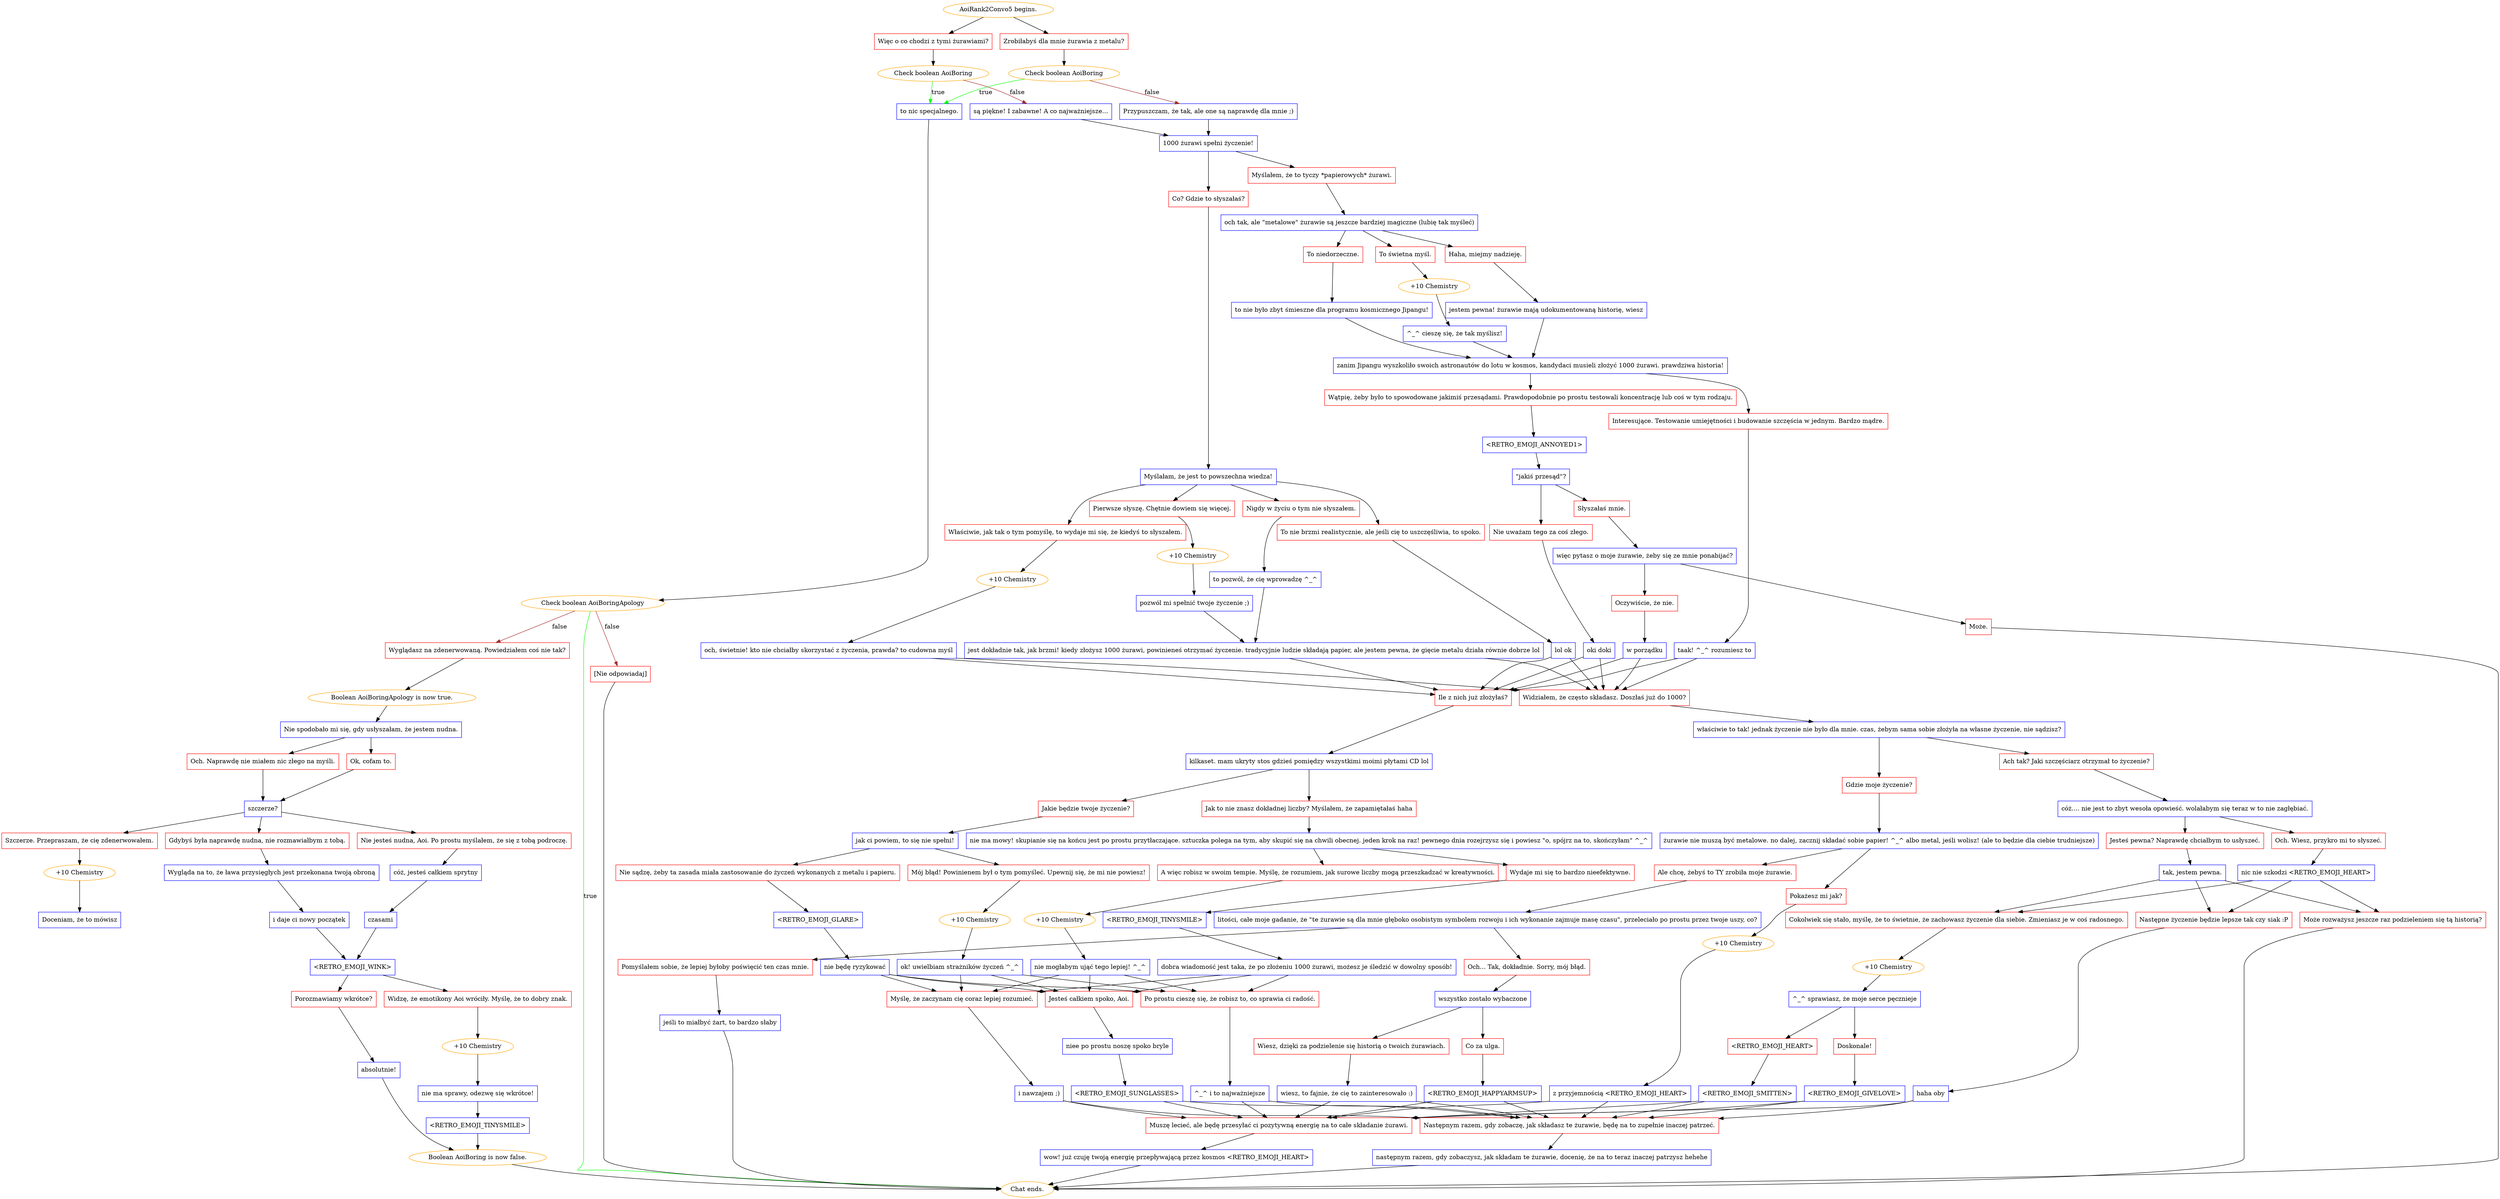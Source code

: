 digraph {
	"AoiRank2Convo5 begins." [color=orange];
		"AoiRank2Convo5 begins." -> j3231919188;
		"AoiRank2Convo5 begins." -> j2338634381;
	j3231919188 [label="Więc o co chodzi z tymi żurawiami?",shape=box,color=red];
		j3231919188 -> j1443129487;
	j2338634381 [label="Zrobiłabyś dla mnie żurawia z metalu?",shape=box,color=red];
		j2338634381 -> j1194707698;
	j1443129487 [label="Check boolean AoiBoring",color=orange];
		j1443129487 -> j2165012341 [label=true,color=green];
		j1443129487 -> j2786631488 [label=false,color=brown];
	j1194707698 [label="Check boolean AoiBoring",color=orange];
		j1194707698 -> j2165012341 [label=true,color=green];
		j1194707698 -> j1376882649 [label=false,color=brown];
	j2165012341 [label="to nic specjalnego.",shape=box,color=blue];
		j2165012341 -> j4116366548;
	j2786631488 [label="są piękne! I zabawne! A co najważniejsze...",shape=box,color=blue];
		j2786631488 -> j2759528721;
	j1376882649 [label="Przypuszczam, że tak, ale one są naprawdę dla mnie ;)",shape=box,color=blue];
		j1376882649 -> j2759528721;
	j4116366548 [label="Check boolean AoiBoringApology",color=orange];
		j4116366548 -> "Chat ends." [label=true,color=green];
		j4116366548 -> j3951607650 [label=false,color=brown];
		j4116366548 -> j322907901 [label=false,color=brown];
	j2759528721 [label="1000 żurawi spełni życzenie!",shape=box,color=blue];
		j2759528721 -> j3627513782;
		j2759528721 -> j3871424536;
	"Chat ends." [color=orange];
	j3951607650 [label="Wyglądasz na zdenerwowaną. Powiedziałem coś nie tak?",shape=box,color=red];
		j3951607650 -> j161198938;
	j322907901 [label="[Nie odpowiadaj]",shape=box,color=red];
		j322907901 -> "Chat ends.";
	j3627513782 [label="Myślałem, że to tyczy *papierowych* żurawi.",shape=box,color=red];
		j3627513782 -> j3876978672;
	j3871424536 [label="Co? Gdzie to słyszałaś?",shape=box,color=red];
		j3871424536 -> j501119985;
	j161198938 [label="Boolean AoiBoringApology is now true.",color=orange];
		j161198938 -> j991314484;
	j3876978672 [label="och tak, ale \"metalowe\" żurawie są jeszcze bardziej magiczne (lubię tak myśleć)",shape=box,color=blue];
		j3876978672 -> j789116270;
		j3876978672 -> j377118870;
		j3876978672 -> j2786919239;
	j501119985 [label="Myślałam, że jest to powszechna wiedza!",shape=box,color=blue];
		j501119985 -> j783268273;
		j501119985 -> j3414360505;
		j501119985 -> j2258539368;
		j501119985 -> j905442092;
	j991314484 [label="Nie spodobało mi się, gdy usłyszałam, że jestem nudna.",shape=box,color=blue];
		j991314484 -> j4131876114;
		j991314484 -> j462993456;
	j789116270 [label="Haha, miejmy nadzieję.",shape=box,color=red];
		j789116270 -> j60158927;
	j377118870 [label="To świetna myśl.",shape=box,color=red];
		j377118870 -> j1729977572;
	j2786919239 [label="To niedorzeczne.",shape=box,color=red];
		j2786919239 -> j914924892;
	j783268273 [label="Nigdy w życiu o tym nie słyszałem.",shape=box,color=red];
		j783268273 -> j824574625;
	j3414360505 [label="Pierwsze słyszę. Chętnie dowiem się więcej.",shape=box,color=red];
		j3414360505 -> j3914866486;
	j2258539368 [label="Właściwie, jak tak o tym pomyślę, to wydaje mi się, że kiedyś to słyszałem.",shape=box,color=red];
		j2258539368 -> j1513862095;
	j905442092 [label="To nie brzmi realistycznie, ale jeśli cię to uszczęśliwia, to spoko.",shape=box,color=red];
		j905442092 -> j1941652748;
	j4131876114 [label="Och. Naprawdę nie miałem nic złego na myśli.",shape=box,color=red];
		j4131876114 -> j1844422692;
	j462993456 [label="Ok, cofam to.",shape=box,color=red];
		j462993456 -> j1844422692;
	j60158927 [label="jestem pewna! żurawie mają udokumentowaną historię, wiesz",shape=box,color=blue];
		j60158927 -> j155630211;
	j1729977572 [label="+10 Chemistry",color=orange];
		j1729977572 -> j4004918145;
	j914924892 [label="to nie było zbyt śmieszne dla programu kosmicznego Jipangu!",shape=box,color=blue];
		j914924892 -> j155630211;
	j824574625 [label="to pozwól, że cię wprowadzę ^_^",shape=box,color=blue];
		j824574625 -> j1233909535;
	j3914866486 [label="+10 Chemistry",color=orange];
		j3914866486 -> j1586362120;
	j1513862095 [label="+10 Chemistry",color=orange];
		j1513862095 -> j3887381180;
	j1941652748 [label="lol ok",shape=box,color=blue];
		j1941652748 -> j1524570280;
		j1941652748 -> j718132517;
	j1844422692 [label="szczerze?",shape=box,color=blue];
		j1844422692 -> j1554049118;
		j1844422692 -> j2415993669;
		j1844422692 -> j4138911767;
	j155630211 [label="zanim Jipangu wyszkoliło swoich astronautów do lotu w kosmos, kandydaci musieli złożyć 1000 żurawi. prawdziwa historia!",shape=box,color=blue];
		j155630211 -> j1284826726;
		j155630211 -> j1194015729;
	j4004918145 [label="^_^ cieszę się, że tak myślisz!",shape=box,color=blue];
		j4004918145 -> j155630211;
	j1233909535 [label="jest dokładnie tak, jak brzmi! kiedy złożysz 1000 żurawi, powinieneś otrzymać życzenie. tradycyjnie ludzie składają papier, ale jestem pewna, że gięcie metalu działa równie dobrze lol",shape=box,color=blue];
		j1233909535 -> j1524570280;
		j1233909535 -> j718132517;
	j1586362120 [label="pozwól mi spełnić twoje życzenie ;)",shape=box,color=blue];
		j1586362120 -> j1233909535;
	j3887381180 [label="och, świetnie! kto nie chciałby skorzystać z życzenia, prawda? to cudowna myśl",shape=box,color=blue];
		j3887381180 -> j1524570280;
		j3887381180 -> j718132517;
	j1524570280 [label="Ile z nich już złożyłaś?",shape=box,color=red];
		j1524570280 -> j186319548;
	j718132517 [label="Widziałem, że często składasz. Doszłaś już do 1000?",shape=box,color=red];
		j718132517 -> j1404779090;
	j1554049118 [label="Szczerze. Przepraszam, że cię zdenerwowałem.",shape=box,color=red];
		j1554049118 -> j2522776840;
	j2415993669 [label="Nie jesteś nudna, Aoi. Po prostu myślałem, że się z tobą podroczę.",shape=box,color=red];
		j2415993669 -> j3849247251;
	j4138911767 [label="Gdybyś była naprawdę nudna, nie rozmawiałbym z tobą.",shape=box,color=red];
		j4138911767 -> j4217417952;
	j1284826726 [label="Wątpię, żeby było to spowodowane jakimiś przesądami. Prawdopodobnie po prostu testowali koncentrację lub coś w tym rodzaju.",shape=box,color=red];
		j1284826726 -> j3581852566;
	j1194015729 [label="Interesujące. Testowanie umiejętności i budowanie szczęścia w jednym. Bardzo mądre.",shape=box,color=red];
		j1194015729 -> j2123740176;
	j186319548 [label="kilkaset. mam ukryty stos gdzieś pomiędzy wszystkimi moimi płytami CD lol",shape=box,color=blue];
		j186319548 -> j2446203169;
		j186319548 -> j3319717592;
	j1404779090 [label="właściwie to tak! jednak życzenie nie było dla mnie. czas, żebym sama sobie złożyła na własne życzenie, nie sądzisz?",shape=box,color=blue];
		j1404779090 -> j2344538781;
		j1404779090 -> j3490032115;
	j2522776840 [label="+10 Chemistry",color=orange];
		j2522776840 -> j212350345;
	j3849247251 [label="cóż, jesteś całkiem sprytny",shape=box,color=blue];
		j3849247251 -> j3938249480;
	j4217417952 [label="Wygląda na to, że ława przysięgłych jest przekonana twoją obroną",shape=box,color=blue];
		j4217417952 -> j4004714229;
	j3581852566 [label="<RETRO_EMOJI_ANNOYED1>",shape=box,color=blue];
		j3581852566 -> j3133568125;
	j2123740176 [label="taak! ^_^ rozumiesz to",shape=box,color=blue];
		j2123740176 -> j1524570280;
		j2123740176 -> j718132517;
	j2446203169 [label="Jak to nie znasz dokładnej liczby? Myślałem, że zapamiętałaś haha",shape=box,color=red];
		j2446203169 -> j4095396999;
	j3319717592 [label="Jakie będzie twoje życzenie?",shape=box,color=red];
		j3319717592 -> j4222913555;
	j2344538781 [label="Ach tak? Jaki szczęściarz otrzymał to życzenie?",shape=box,color=red];
		j2344538781 -> j2657132958;
	j3490032115 [label="Gdzie moje życzenie?",shape=box,color=red];
		j3490032115 -> j1958536481;
	j212350345 [label="Doceniam, że to mówisz",shape=box,color=blue];
	j3938249480 [label="czasami",shape=box,color=blue];
		j3938249480 -> j1823067147;
	j4004714229 [label="i daje ci nowy początek",shape=box,color=blue];
		j4004714229 -> j1823067147;
	j3133568125 [label="\"jakiś przesąd\"?",shape=box,color=blue];
		j3133568125 -> j3335408009;
		j3133568125 -> j4056694021;
	j4095396999 [label="nie ma mowy! skupianie się na końcu jest po prostu przytłaczające. sztuczka polega na tym, aby skupić się na chwili obecnej. jeden krok na raz! pewnego dnia rozejrzysz się i powiesz \"o, spójrz na to, skończyłam\" ^_^",shape=box,color=blue];
		j4095396999 -> j939207768;
		j4095396999 -> j618088345;
	j4222913555 [label="jak ci powiem, to się nie spełni!",shape=box,color=blue];
		j4222913555 -> j2754587417;
		j4222913555 -> j1978563900;
	j2657132958 [label="cóż.... nie jest to zbyt wesoła opowieść. wolałabym się teraz w to nie zagłębiać.",shape=box,color=blue];
		j2657132958 -> j2034788522;
		j2657132958 -> j2331623480;
	j1958536481 [label="żurawie nie muszą być metalowe. no dalej, zacznij składać sobie papier! ^_^ albo metal, jeśli wolisz! (ale to będzie dla ciebie trudniejsze)",shape=box,color=blue];
		j1958536481 -> j2127467361;
		j1958536481 -> j3128397546;
	j1823067147 [label="<RETRO_EMOJI_WINK>",shape=box,color=blue];
		j1823067147 -> j171229042;
		j1823067147 -> j2706828525;
	j3335408009 [label="Słyszałaś mnie.",shape=box,color=red];
		j3335408009 -> j4142523486;
	j4056694021 [label="Nie uważam tego za coś złego.",shape=box,color=red];
		j4056694021 -> j1932206251;
	j939207768 [label="A więc robisz w swoim tempie. Myślę, że rozumiem, jak surowe liczby mogą przeszkadzać w kreatywności.",shape=box,color=red];
		j939207768 -> j1231001182;
	j618088345 [label="Wydaje mi się to bardzo nieefektywne.",shape=box,color=red];
		j618088345 -> j2444981421;
	j2754587417 [label="Mój błąd! Powinienem był o tym pomyśleć. Upewnij się, że mi nie powiesz!",shape=box,color=red];
		j2754587417 -> j1223878780;
	j1978563900 [label="Nie sądzę, żeby ta zasada miała zastosowanie do życzeń wykonanych z metalu i papieru.",shape=box,color=red];
		j1978563900 -> j596586585;
	j2034788522 [label="Och. Wiesz, przykro mi to słyszeć.",shape=box,color=red];
		j2034788522 -> j2588106655;
	j2331623480 [label="Jesteś pewna? Naprawdę chciałbym to usłyszeć.",shape=box,color=red];
		j2331623480 -> j3232940386;
	j2127467361 [label="Pokażesz mi jak?",shape=box,color=red];
		j2127467361 -> j3845515245;
	j3128397546 [label="Ale chcę, żebyś to TY zrobiła moje żurawie.",shape=box,color=red];
		j3128397546 -> j2396571466;
	j171229042 [label="Porozmawiamy wkrótce?",shape=box,color=red];
		j171229042 -> j571972459;
	j2706828525 [label="Widzę, że emotikony Aoi wróciły. Myślę, że to dobry znak.",shape=box,color=red];
		j2706828525 -> j3337809409;
	j4142523486 [label="więc pytasz o moje żurawie, żeby się ze mnie ponabijać?",shape=box,color=blue];
		j4142523486 -> j2172113110;
		j4142523486 -> j2021378168;
	j1932206251 [label="oki doki",shape=box,color=blue];
		j1932206251 -> j1524570280;
		j1932206251 -> j718132517;
	j1231001182 [label="+10 Chemistry",color=orange];
		j1231001182 -> j3260114416;
	j2444981421 [label="<RETRO_EMOJI_TINYSMILE>",shape=box,color=blue];
		j2444981421 -> j2567084294;
	j1223878780 [label="+10 Chemistry",color=orange];
		j1223878780 -> j1395690425;
	j596586585 [label="<RETRO_EMOJI_GLARE>",shape=box,color=blue];
		j596586585 -> j444749209;
	j2588106655 [label="nic nie szkodzi <RETRO_EMOJI_HEART>",shape=box,color=blue];
		j2588106655 -> j1669396904;
		j2588106655 -> j2233305570;
		j2588106655 -> j3877915366;
	j3232940386 [label="tak, jestem pewna.",shape=box,color=blue];
		j3232940386 -> j1669396904;
		j3232940386 -> j2233305570;
		j3232940386 -> j3877915366;
	j3845515245 [label="+10 Chemistry",color=orange];
		j3845515245 -> j3086457420;
	j2396571466 [label="litości, całe moje gadanie, że \"te żurawie są dla mnie głęboko osobistym symbolem rozwoju i ich wykonanie zajmuje masę czasu\", przeleciało po prostu przez twoje uszy, co?",shape=box,color=blue];
		j2396571466 -> j3632916272;
		j2396571466 -> j2018028785;
	j571972459 [label="absolutnie!",shape=box,color=blue];
		j571972459 -> j1984221796;
	j3337809409 [label="+10 Chemistry",color=orange];
		j3337809409 -> j1270271811;
	j2172113110 [label="Może.",shape=box,color=red];
		j2172113110 -> "Chat ends.";
	j2021378168 [label="Oczywiście, że nie.",shape=box,color=red];
		j2021378168 -> j2393038417;
	j3260114416 [label="nie mogłabym ująć tego lepiej! ^_^",shape=box,color=blue];
		j3260114416 -> j2499080937;
		j3260114416 -> j1305447103;
		j3260114416 -> j19636567;
	j2567084294 [label="dobra wiadomość jest taka, że po złożeniu 1000 żurawi, możesz je śledzić w dowolny sposób!",shape=box,color=blue];
		j2567084294 -> j2499080937;
		j2567084294 -> j1305447103;
		j2567084294 -> j19636567;
	j1395690425 [label="ok! uwielbiam strażników życzeń ^_^",shape=box,color=blue];
		j1395690425 -> j2499080937;
		j1395690425 -> j1305447103;
		j1395690425 -> j19636567;
	j444749209 [label="nie będę ryzykować",shape=box,color=blue];
		j444749209 -> j2499080937;
		j444749209 -> j1305447103;
		j444749209 -> j19636567;
	j1669396904 [label="Następne życzenie będzie lepsze tak czy siak :P",shape=box,color=red];
		j1669396904 -> j2411270597;
	j2233305570 [label="Cokolwiek się stało, myślę, że to świetnie, że zachowasz życzenie dla siebie. Zmieniasz je w coś radosnego.",shape=box,color=red];
		j2233305570 -> j4173246640;
	j3877915366 [label="Może rozważysz jeszcze raz podzieleniem się tą historią?",shape=box,color=red];
		j3877915366 -> "Chat ends.";
	j3086457420 [label="z przyjemnością <RETRO_EMOJI_HEART>",shape=box,color=blue];
		j3086457420 -> j4276857803;
		j3086457420 -> j1303942418;
	j3632916272 [label="Pomyślałem sobie, że lepiej byłoby poświęcić ten czas mnie.",shape=box,color=red];
		j3632916272 -> j1318910;
	j2018028785 [label="Och... Tak, dokładnie. Sorry, mój błąd.",shape=box,color=red];
		j2018028785 -> j2888871427;
	j1984221796 [label="Boolean AoiBoring is now false.",color=orange];
		j1984221796 -> "Chat ends.";
	j1270271811 [label="nie ma sprawy, odezwę się wkrótce!",shape=box,color=blue];
		j1270271811 -> j3248434141;
	j2393038417 [label="w porządku",shape=box,color=blue];
		j2393038417 -> j1524570280;
		j2393038417 -> j718132517;
	j2499080937 [label="Myślę, że zaczynam cię coraz lepiej rozumieć.",shape=box,color=red];
		j2499080937 -> j1968588937;
	j1305447103 [label="Jesteś całkiem spoko, Aoi.",shape=box,color=red];
		j1305447103 -> j2146965482;
	j19636567 [label="Po prostu cieszę się, że robisz to, co sprawia ci radość.",shape=box,color=red];
		j19636567 -> j3561951415;
	j2411270597 [label="haha oby",shape=box,color=blue];
		j2411270597 -> j4276857803;
		j2411270597 -> j1303942418;
	j4173246640 [label="+10 Chemistry",color=orange];
		j4173246640 -> j3857242763;
	j4276857803 [label="Następnym razem, gdy zobaczę, jak składasz te żurawie, będę na to zupełnie inaczej patrzeć.",shape=box,color=red];
		j4276857803 -> j326007548;
	j1303942418 [label="Muszę lecieć, ale będę przesyłać ci pozytywną energię na to całe składanie żurawi.",shape=box,color=red];
		j1303942418 -> j3599232417;
	j1318910 [label="jeśli to miałbyć żart, to bardzo słaby",shape=box,color=blue];
		j1318910 -> "Chat ends.";
	j2888871427 [label="wszystko zostało wybaczone",shape=box,color=blue];
		j2888871427 -> j3317097692;
		j2888871427 -> j1116598741;
	j3248434141 [label="<RETRO_EMOJI_TINYSMILE>",shape=box,color=blue];
		j3248434141 -> j1984221796;
	j1968588937 [label="i nawzajem ;)",shape=box,color=blue];
		j1968588937 -> j4276857803;
		j1968588937 -> j1303942418;
	j2146965482 [label="niee po prostu noszę spoko bryle",shape=box,color=blue];
		j2146965482 -> j2455681144;
	j3561951415 [label="^_^ i to najważniejsze",shape=box,color=blue];
		j3561951415 -> j4276857803;
		j3561951415 -> j1303942418;
	j3857242763 [label="^_^ sprawiasz, że moje serce pęcznieje",shape=box,color=blue];
		j3857242763 -> j3253488286;
		j3857242763 -> j2656202917;
	j326007548 [label="następnym razem, gdy zobaczysz, jak składam te żurawie, docenię, że na to teraz inaczej patrzysz hehehe",shape=box,color=blue];
		j326007548 -> "Chat ends.";
	j3599232417 [label="wow! już czuję twoją energię przepływającą przez kosmos <RETRO_EMOJI_HEART>",shape=box,color=blue];
		j3599232417 -> "Chat ends.";
	j3317097692 [label="Wiesz, dzięki za podzielenie się historią o twoich żurawiach.",shape=box,color=red];
		j3317097692 -> j1596996301;
	j1116598741 [label="Co za ulga.",shape=box,color=red];
		j1116598741 -> j2446588326;
	j2455681144 [label="<RETRO_EMOJI_SUNGLASSES>",shape=box,color=blue];
		j2455681144 -> j4276857803;
		j2455681144 -> j1303942418;
	j3253488286 [label="Doskonale!",shape=box,color=red];
		j3253488286 -> j547745806;
	j2656202917 [label="<RETRO_EMOJI_HEART>",shape=box,color=red];
		j2656202917 -> j4241135296;
	j1596996301 [label="wiesz, to fajnie, że cię to zainteresowało :)",shape=box,color=blue];
		j1596996301 -> j4276857803;
		j1596996301 -> j1303942418;
	j2446588326 [label="<RETRO_EMOJI_HAPPYARMSUP>",shape=box,color=blue];
		j2446588326 -> j4276857803;
		j2446588326 -> j1303942418;
	j547745806 [label="<RETRO_EMOJI_GIVELOVE>",shape=box,color=blue];
		j547745806 -> j4276857803;
		j547745806 -> j1303942418;
	j4241135296 [label="<RETRO_EMOJI_SMITTEN>",shape=box,color=blue];
		j4241135296 -> j4276857803;
		j4241135296 -> j1303942418;
}